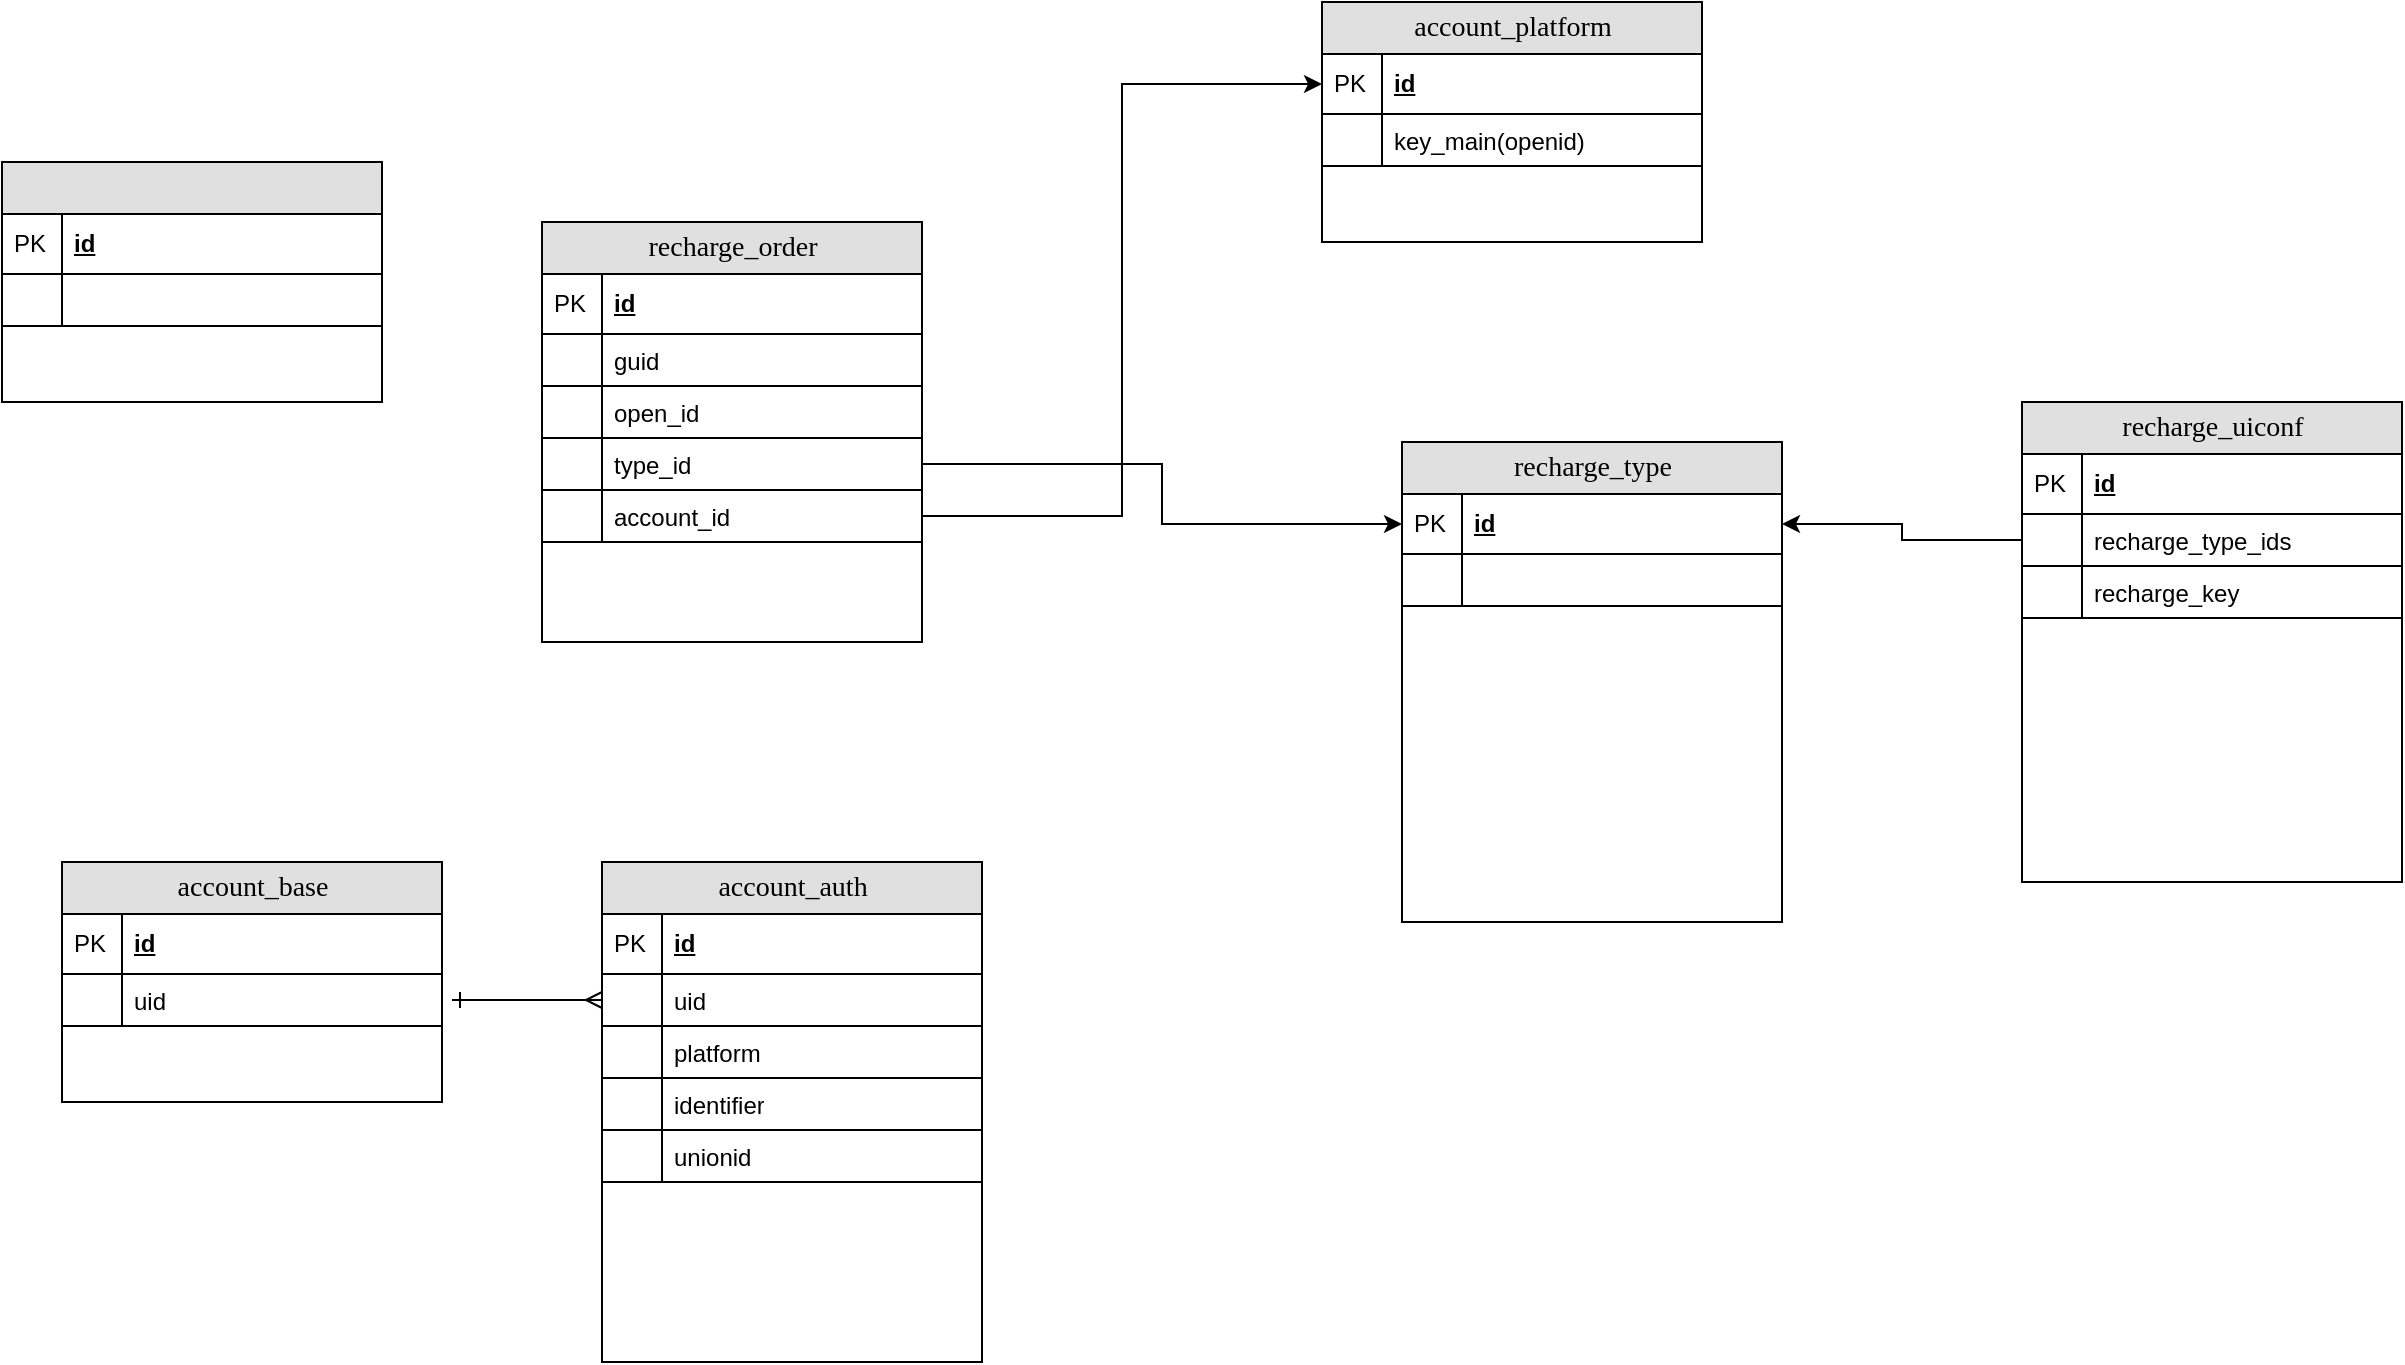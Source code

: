 <mxfile version="14.9.3" type="github">
  <diagram name="Page-1" id="e56a1550-8fbb-45ad-956c-1786394a9013">
    <mxGraphModel dx="1422" dy="1652" grid="1" gridSize="10" guides="1" tooltips="1" connect="1" arrows="1" fold="1" page="1" pageScale="1" pageWidth="1100" pageHeight="850" background="none" math="0" shadow="0">
      <root>
        <mxCell id="0" />
        <mxCell id="1" parent="0" />
        <mxCell id="uE3OYEuJvaQK_ER9NvLX-87" value="account_base" style="swimlane;html=1;fontStyle=0;childLayout=stackLayout;horizontal=1;startSize=26;fillColor=#e0e0e0;horizontalStack=0;resizeParent=1;resizeLast=0;collapsible=1;marginBottom=0;swimlaneFillColor=#ffffff;align=center;rounded=0;shadow=0;comic=0;labelBackgroundColor=none;strokeWidth=1;fontFamily=Verdana;fontSize=14;swimlaneLine=1;" parent="1" vertex="1">
          <mxGeometry x="80" y="250" width="190" height="120" as="geometry">
            <mxRectangle x="220" y="230" width="130" height="26" as="alternateBounds" />
          </mxGeometry>
        </mxCell>
        <mxCell id="uE3OYEuJvaQK_ER9NvLX-88" value="id" style="shape=partialRectangle;top=0;left=0;right=0;bottom=1;html=1;align=left;verticalAlign=middle;fillColor=none;spacingLeft=34;spacingRight=4;whiteSpace=wrap;overflow=hidden;rotatable=0;points=[[0,0.5],[1,0.5]];portConstraint=eastwest;dropTarget=0;fontStyle=5;" parent="uE3OYEuJvaQK_ER9NvLX-87" vertex="1">
          <mxGeometry y="26" width="190" height="30" as="geometry" />
        </mxCell>
        <mxCell id="uE3OYEuJvaQK_ER9NvLX-89" value="PK" style="shape=partialRectangle;top=0;left=0;bottom=0;html=1;fillColor=none;align=left;verticalAlign=middle;spacingLeft=4;spacingRight=4;whiteSpace=wrap;overflow=hidden;rotatable=0;points=[];portConstraint=eastwest;part=1;" parent="uE3OYEuJvaQK_ER9NvLX-88" vertex="1" connectable="0">
          <mxGeometry width="30" height="30" as="geometry" />
        </mxCell>
        <mxCell id="uE3OYEuJvaQK_ER9NvLX-90" value="uid" style="shape=partialRectangle;top=0;left=0;right=0;bottom=1;html=1;align=left;verticalAlign=top;fillColor=none;spacingLeft=34;spacingRight=4;whiteSpace=wrap;overflow=hidden;rotatable=0;points=[[0,0.5],[1,0.5]];portConstraint=eastwest;dropTarget=0;" parent="uE3OYEuJvaQK_ER9NvLX-87" vertex="1">
          <mxGeometry y="56" width="190" height="26" as="geometry" />
        </mxCell>
        <mxCell id="uE3OYEuJvaQK_ER9NvLX-91" value="" style="shape=partialRectangle;top=0;left=0;bottom=0;html=1;fillColor=none;align=left;verticalAlign=top;spacingLeft=4;spacingRight=4;whiteSpace=wrap;overflow=hidden;rotatable=0;points=[];portConstraint=eastwest;part=1;" parent="uE3OYEuJvaQK_ER9NvLX-90" vertex="1" connectable="0">
          <mxGeometry width="30" height="26" as="geometry" />
        </mxCell>
        <mxCell id="uE3OYEuJvaQK_ER9NvLX-147" value="account_auth" style="swimlane;html=1;fontStyle=0;childLayout=stackLayout;horizontal=1;startSize=26;fillColor=#e0e0e0;horizontalStack=0;resizeParent=1;resizeLast=0;collapsible=1;marginBottom=0;swimlaneFillColor=#ffffff;align=center;rounded=0;shadow=0;comic=0;labelBackgroundColor=none;strokeWidth=1;fontFamily=Verdana;fontSize=14;swimlaneLine=1;" parent="1" vertex="1">
          <mxGeometry x="350" y="250" width="190" height="250" as="geometry">
            <mxRectangle x="500" y="230" width="130" height="26" as="alternateBounds" />
          </mxGeometry>
        </mxCell>
        <mxCell id="uE3OYEuJvaQK_ER9NvLX-148" value="id" style="shape=partialRectangle;top=0;left=0;right=0;bottom=1;html=1;align=left;verticalAlign=middle;fillColor=none;spacingLeft=34;spacingRight=4;whiteSpace=wrap;overflow=hidden;rotatable=0;points=[[0,0.5],[1,0.5]];portConstraint=eastwest;dropTarget=0;fontStyle=5;" parent="uE3OYEuJvaQK_ER9NvLX-147" vertex="1">
          <mxGeometry y="26" width="190" height="30" as="geometry" />
        </mxCell>
        <mxCell id="uE3OYEuJvaQK_ER9NvLX-149" value="PK" style="shape=partialRectangle;top=0;left=0;bottom=0;html=1;fillColor=none;align=left;verticalAlign=middle;spacingLeft=4;spacingRight=4;whiteSpace=wrap;overflow=hidden;rotatable=0;points=[];portConstraint=eastwest;part=1;" parent="uE3OYEuJvaQK_ER9NvLX-148" vertex="1" connectable="0">
          <mxGeometry width="30" height="30" as="geometry" />
        </mxCell>
        <mxCell id="uE3OYEuJvaQK_ER9NvLX-150" value="uid" style="shape=partialRectangle;top=0;left=0;right=0;bottom=1;html=1;align=left;verticalAlign=top;fillColor=none;spacingLeft=34;spacingRight=4;whiteSpace=wrap;overflow=hidden;rotatable=0;points=[[0,0.5],[1,0.5]];portConstraint=eastwest;dropTarget=0;" parent="uE3OYEuJvaQK_ER9NvLX-147" vertex="1">
          <mxGeometry y="56" width="190" height="26" as="geometry" />
        </mxCell>
        <mxCell id="uE3OYEuJvaQK_ER9NvLX-151" value="" style="shape=partialRectangle;top=0;left=0;bottom=0;html=1;fillColor=none;align=left;verticalAlign=top;spacingLeft=4;spacingRight=4;whiteSpace=wrap;overflow=hidden;rotatable=0;points=[];portConstraint=eastwest;part=1;" parent="uE3OYEuJvaQK_ER9NvLX-150" vertex="1" connectable="0">
          <mxGeometry width="30" height="26" as="geometry" />
        </mxCell>
        <mxCell id="uE3OYEuJvaQK_ER9NvLX-152" value="platform" style="shape=partialRectangle;top=0;left=0;right=0;bottom=1;html=1;align=left;verticalAlign=top;fillColor=none;spacingLeft=34;spacingRight=4;whiteSpace=wrap;overflow=hidden;rotatable=0;points=[[0,0.5],[1,0.5]];portConstraint=eastwest;dropTarget=0;" parent="uE3OYEuJvaQK_ER9NvLX-147" vertex="1">
          <mxGeometry y="82" width="190" height="26" as="geometry" />
        </mxCell>
        <mxCell id="uE3OYEuJvaQK_ER9NvLX-153" value="" style="shape=partialRectangle;top=0;left=0;bottom=0;html=1;fillColor=none;align=left;verticalAlign=top;spacingLeft=4;spacingRight=4;whiteSpace=wrap;overflow=hidden;rotatable=0;points=[];portConstraint=eastwest;part=1;" parent="uE3OYEuJvaQK_ER9NvLX-152" vertex="1" connectable="0">
          <mxGeometry width="30" height="26" as="geometry" />
        </mxCell>
        <mxCell id="uE3OYEuJvaQK_ER9NvLX-154" value="identifier" style="shape=partialRectangle;top=0;left=0;right=0;bottom=1;html=1;align=left;verticalAlign=top;fillColor=none;spacingLeft=34;spacingRight=4;whiteSpace=wrap;overflow=hidden;rotatable=0;points=[[0,0.5],[1,0.5]];portConstraint=eastwest;dropTarget=0;" parent="uE3OYEuJvaQK_ER9NvLX-147" vertex="1">
          <mxGeometry y="108" width="190" height="26" as="geometry" />
        </mxCell>
        <mxCell id="uE3OYEuJvaQK_ER9NvLX-155" value="" style="shape=partialRectangle;top=0;left=0;bottom=0;html=1;fillColor=none;align=left;verticalAlign=top;spacingLeft=4;spacingRight=4;whiteSpace=wrap;overflow=hidden;rotatable=0;points=[];portConstraint=eastwest;part=1;" parent="uE3OYEuJvaQK_ER9NvLX-154" vertex="1" connectable="0">
          <mxGeometry width="30" height="26" as="geometry" />
        </mxCell>
        <mxCell id="uE3OYEuJvaQK_ER9NvLX-159" value="unionid" style="shape=partialRectangle;top=0;left=0;right=0;bottom=1;html=1;align=left;verticalAlign=top;fillColor=none;spacingLeft=34;spacingRight=4;whiteSpace=wrap;overflow=hidden;rotatable=0;points=[[0,0.5],[1,0.5]];portConstraint=eastwest;dropTarget=0;" parent="uE3OYEuJvaQK_ER9NvLX-147" vertex="1">
          <mxGeometry y="134" width="190" height="26" as="geometry" />
        </mxCell>
        <mxCell id="uE3OYEuJvaQK_ER9NvLX-160" value="" style="shape=partialRectangle;top=0;left=0;bottom=0;html=1;fillColor=none;align=left;verticalAlign=top;spacingLeft=4;spacingRight=4;whiteSpace=wrap;overflow=hidden;rotatable=0;points=[];portConstraint=eastwest;part=1;" parent="uE3OYEuJvaQK_ER9NvLX-159" vertex="1" connectable="0">
          <mxGeometry width="30" height="26" as="geometry" />
        </mxCell>
        <mxCell id="uE3OYEuJvaQK_ER9NvLX-163" value="" style="swimlane;html=1;fontStyle=0;childLayout=stackLayout;horizontal=1;startSize=26;fillColor=#e0e0e0;horizontalStack=0;resizeParent=1;resizeLast=0;collapsible=1;marginBottom=0;swimlaneFillColor=#ffffff;align=center;rounded=0;shadow=0;comic=0;labelBackgroundColor=none;strokeWidth=1;fontFamily=Verdana;fontSize=14;swimlaneLine=1;" parent="1" vertex="1">
          <mxGeometry x="50" y="-100" width="190" height="120" as="geometry" />
        </mxCell>
        <mxCell id="uE3OYEuJvaQK_ER9NvLX-164" value="id" style="shape=partialRectangle;top=0;left=0;right=0;bottom=1;html=1;align=left;verticalAlign=middle;fillColor=none;spacingLeft=34;spacingRight=4;whiteSpace=wrap;overflow=hidden;rotatable=0;points=[[0,0.5],[1,0.5]];portConstraint=eastwest;dropTarget=0;fontStyle=5;" parent="uE3OYEuJvaQK_ER9NvLX-163" vertex="1">
          <mxGeometry y="26" width="190" height="30" as="geometry" />
        </mxCell>
        <mxCell id="uE3OYEuJvaQK_ER9NvLX-165" value="PK" style="shape=partialRectangle;top=0;left=0;bottom=0;html=1;fillColor=none;align=left;verticalAlign=middle;spacingLeft=4;spacingRight=4;whiteSpace=wrap;overflow=hidden;rotatable=0;points=[];portConstraint=eastwest;part=1;" parent="uE3OYEuJvaQK_ER9NvLX-164" vertex="1" connectable="0">
          <mxGeometry width="30" height="30" as="geometry" />
        </mxCell>
        <mxCell id="uE3OYEuJvaQK_ER9NvLX-174" value="" style="shape=partialRectangle;top=0;left=0;right=0;bottom=1;html=1;align=left;verticalAlign=top;fillColor=none;spacingLeft=34;spacingRight=4;whiteSpace=wrap;overflow=hidden;rotatable=0;points=[[0,0.5],[1,0.5]];portConstraint=eastwest;dropTarget=0;" parent="uE3OYEuJvaQK_ER9NvLX-163" vertex="1">
          <mxGeometry y="56" width="190" height="26" as="geometry" />
        </mxCell>
        <mxCell id="uE3OYEuJvaQK_ER9NvLX-175" value="" style="shape=partialRectangle;top=0;left=0;bottom=0;html=1;fillColor=none;align=left;verticalAlign=top;spacingLeft=4;spacingRight=4;whiteSpace=wrap;overflow=hidden;rotatable=0;points=[];portConstraint=eastwest;part=1;" parent="uE3OYEuJvaQK_ER9NvLX-174" vertex="1" connectable="0">
          <mxGeometry width="30" height="26" as="geometry" />
        </mxCell>
        <mxCell id="uE3OYEuJvaQK_ER9NvLX-178" style="edgeStyle=orthogonalEdgeStyle;rounded=0;jumpStyle=arc;orthogonalLoop=1;jettySize=auto;html=1;fontSize=10;startArrow=ERmany;startFill=0;endArrow=ERone;endFill=0;endSize=6;targetPerimeterSpacing=5;strokeWidth=1;" parent="1" source="uE3OYEuJvaQK_ER9NvLX-150" target="uE3OYEuJvaQK_ER9NvLX-90" edge="1">
          <mxGeometry relative="1" as="geometry" />
        </mxCell>
        <mxCell id="tM548SRhyWUISe5AVc8f-1" value="recharge_uiconf" style="swimlane;html=1;fontStyle=0;childLayout=stackLayout;horizontal=1;startSize=26;fillColor=#e0e0e0;horizontalStack=0;resizeParent=1;resizeLast=0;collapsible=1;marginBottom=0;swimlaneFillColor=#ffffff;align=center;rounded=0;shadow=0;comic=0;labelBackgroundColor=none;strokeWidth=1;fontFamily=Verdana;fontSize=14;swimlaneLine=1;" vertex="1" parent="1">
          <mxGeometry x="1060" y="20" width="190" height="240" as="geometry">
            <mxRectangle x="500" y="230" width="130" height="26" as="alternateBounds" />
          </mxGeometry>
        </mxCell>
        <mxCell id="tM548SRhyWUISe5AVc8f-2" value="id" style="shape=partialRectangle;top=0;left=0;right=0;bottom=1;html=1;align=left;verticalAlign=middle;fillColor=none;spacingLeft=34;spacingRight=4;whiteSpace=wrap;overflow=hidden;rotatable=0;points=[[0,0.5],[1,0.5]];portConstraint=eastwest;dropTarget=0;fontStyle=5;" vertex="1" parent="tM548SRhyWUISe5AVc8f-1">
          <mxGeometry y="26" width="190" height="30" as="geometry" />
        </mxCell>
        <mxCell id="tM548SRhyWUISe5AVc8f-3" value="PK" style="shape=partialRectangle;top=0;left=0;bottom=0;html=1;fillColor=none;align=left;verticalAlign=middle;spacingLeft=4;spacingRight=4;whiteSpace=wrap;overflow=hidden;rotatable=0;points=[];portConstraint=eastwest;part=1;" vertex="1" connectable="0" parent="tM548SRhyWUISe5AVc8f-2">
          <mxGeometry width="30" height="30" as="geometry" />
        </mxCell>
        <mxCell id="tM548SRhyWUISe5AVc8f-10" value="recharge_type_ids" style="shape=partialRectangle;top=0;left=0;right=0;bottom=1;html=1;align=left;verticalAlign=top;fillColor=none;spacingLeft=34;spacingRight=4;whiteSpace=wrap;overflow=hidden;rotatable=0;points=[[0,0.5],[1,0.5]];portConstraint=eastwest;dropTarget=0;" vertex="1" parent="tM548SRhyWUISe5AVc8f-1">
          <mxGeometry y="56" width="190" height="26" as="geometry" />
        </mxCell>
        <mxCell id="tM548SRhyWUISe5AVc8f-11" value="" style="shape=partialRectangle;top=0;left=0;bottom=0;html=1;fillColor=none;align=left;verticalAlign=top;spacingLeft=4;spacingRight=4;whiteSpace=wrap;overflow=hidden;rotatable=0;points=[];portConstraint=eastwest;part=1;" vertex="1" connectable="0" parent="tM548SRhyWUISe5AVc8f-10">
          <mxGeometry width="30" height="26" as="geometry" />
        </mxCell>
        <mxCell id="tM548SRhyWUISe5AVc8f-28" value="recharge_key" style="shape=partialRectangle;top=0;left=0;right=0;bottom=1;html=1;align=left;verticalAlign=top;fillColor=none;spacingLeft=34;spacingRight=4;whiteSpace=wrap;overflow=hidden;rotatable=0;points=[[0,0.5],[1,0.5]];portConstraint=eastwest;dropTarget=0;" vertex="1" parent="tM548SRhyWUISe5AVc8f-1">
          <mxGeometry y="82" width="190" height="26" as="geometry" />
        </mxCell>
        <mxCell id="tM548SRhyWUISe5AVc8f-29" value="" style="shape=partialRectangle;top=0;left=0;bottom=0;html=1;fillColor=none;align=left;verticalAlign=top;spacingLeft=4;spacingRight=4;whiteSpace=wrap;overflow=hidden;rotatable=0;points=[];portConstraint=eastwest;part=1;" vertex="1" connectable="0" parent="tM548SRhyWUISe5AVc8f-28">
          <mxGeometry width="30" height="26" as="geometry" />
        </mxCell>
        <mxCell id="tM548SRhyWUISe5AVc8f-12" value="recharge_type" style="swimlane;html=1;fontStyle=0;childLayout=stackLayout;horizontal=1;startSize=26;fillColor=#e0e0e0;horizontalStack=0;resizeParent=1;resizeLast=0;collapsible=1;marginBottom=0;swimlaneFillColor=#ffffff;align=center;rounded=0;shadow=0;comic=0;labelBackgroundColor=none;strokeWidth=1;fontFamily=Verdana;fontSize=14;swimlaneLine=1;" vertex="1" parent="1">
          <mxGeometry x="750" y="40" width="190" height="240" as="geometry">
            <mxRectangle x="500" y="230" width="130" height="26" as="alternateBounds" />
          </mxGeometry>
        </mxCell>
        <mxCell id="tM548SRhyWUISe5AVc8f-13" value="id" style="shape=partialRectangle;top=0;left=0;right=0;bottom=1;html=1;align=left;verticalAlign=middle;fillColor=none;spacingLeft=34;spacingRight=4;whiteSpace=wrap;overflow=hidden;rotatable=0;points=[[0,0.5],[1,0.5]];portConstraint=eastwest;dropTarget=0;fontStyle=5;" vertex="1" parent="tM548SRhyWUISe5AVc8f-12">
          <mxGeometry y="26" width="190" height="30" as="geometry" />
        </mxCell>
        <mxCell id="tM548SRhyWUISe5AVc8f-14" value="PK" style="shape=partialRectangle;top=0;left=0;bottom=0;html=1;fillColor=none;align=left;verticalAlign=middle;spacingLeft=4;spacingRight=4;whiteSpace=wrap;overflow=hidden;rotatable=0;points=[];portConstraint=eastwest;part=1;" vertex="1" connectable="0" parent="tM548SRhyWUISe5AVc8f-13">
          <mxGeometry width="30" height="30" as="geometry" />
        </mxCell>
        <mxCell id="tM548SRhyWUISe5AVc8f-15" value="" style="shape=partialRectangle;top=0;left=0;right=0;bottom=1;html=1;align=left;verticalAlign=top;fillColor=none;spacingLeft=34;spacingRight=4;whiteSpace=wrap;overflow=hidden;rotatable=0;points=[[0,0.5],[1,0.5]];portConstraint=eastwest;dropTarget=0;" vertex="1" parent="tM548SRhyWUISe5AVc8f-12">
          <mxGeometry y="56" width="190" height="26" as="geometry" />
        </mxCell>
        <mxCell id="tM548SRhyWUISe5AVc8f-16" value="" style="shape=partialRectangle;top=0;left=0;bottom=0;html=1;fillColor=none;align=left;verticalAlign=top;spacingLeft=4;spacingRight=4;whiteSpace=wrap;overflow=hidden;rotatable=0;points=[];portConstraint=eastwest;part=1;" vertex="1" connectable="0" parent="tM548SRhyWUISe5AVc8f-15">
          <mxGeometry width="30" height="26" as="geometry" />
        </mxCell>
        <mxCell id="tM548SRhyWUISe5AVc8f-17" style="edgeStyle=orthogonalEdgeStyle;rounded=0;orthogonalLoop=1;jettySize=auto;html=1;exitX=0;exitY=0.5;exitDx=0;exitDy=0;entryX=1;entryY=0.5;entryDx=0;entryDy=0;" edge="1" parent="1" source="tM548SRhyWUISe5AVc8f-10" target="tM548SRhyWUISe5AVc8f-13">
          <mxGeometry relative="1" as="geometry">
            <mxPoint x="790" y="239" as="targetPoint" />
          </mxGeometry>
        </mxCell>
        <mxCell id="tM548SRhyWUISe5AVc8f-18" value="recharge_order" style="swimlane;html=1;fontStyle=0;childLayout=stackLayout;horizontal=1;startSize=26;fillColor=#e0e0e0;horizontalStack=0;resizeParent=1;resizeLast=0;collapsible=1;marginBottom=0;swimlaneFillColor=#ffffff;align=center;rounded=0;shadow=0;comic=0;labelBackgroundColor=none;strokeWidth=1;fontFamily=Verdana;fontSize=14;swimlaneLine=1;" vertex="1" parent="1">
          <mxGeometry x="320" y="-70" width="190" height="210" as="geometry">
            <mxRectangle x="220" y="230" width="130" height="26" as="alternateBounds" />
          </mxGeometry>
        </mxCell>
        <mxCell id="tM548SRhyWUISe5AVc8f-19" value="id" style="shape=partialRectangle;top=0;left=0;right=0;bottom=1;html=1;align=left;verticalAlign=middle;fillColor=none;spacingLeft=34;spacingRight=4;whiteSpace=wrap;overflow=hidden;rotatable=0;points=[[0,0.5],[1,0.5]];portConstraint=eastwest;dropTarget=0;fontStyle=5;" vertex="1" parent="tM548SRhyWUISe5AVc8f-18">
          <mxGeometry y="26" width="190" height="30" as="geometry" />
        </mxCell>
        <mxCell id="tM548SRhyWUISe5AVc8f-20" value="PK" style="shape=partialRectangle;top=0;left=0;bottom=0;html=1;fillColor=none;align=left;verticalAlign=middle;spacingLeft=4;spacingRight=4;whiteSpace=wrap;overflow=hidden;rotatable=0;points=[];portConstraint=eastwest;part=1;" vertex="1" connectable="0" parent="tM548SRhyWUISe5AVc8f-19">
          <mxGeometry width="30" height="30" as="geometry" />
        </mxCell>
        <mxCell id="tM548SRhyWUISe5AVc8f-21" value="guid" style="shape=partialRectangle;top=0;left=0;right=0;bottom=1;html=1;align=left;verticalAlign=top;fillColor=none;spacingLeft=34;spacingRight=4;whiteSpace=wrap;overflow=hidden;rotatable=0;points=[[0,0.5],[1,0.5]];portConstraint=eastwest;dropTarget=0;" vertex="1" parent="tM548SRhyWUISe5AVc8f-18">
          <mxGeometry y="56" width="190" height="26" as="geometry" />
        </mxCell>
        <mxCell id="tM548SRhyWUISe5AVc8f-22" value="" style="shape=partialRectangle;top=0;left=0;bottom=0;html=1;fillColor=none;align=left;verticalAlign=top;spacingLeft=4;spacingRight=4;whiteSpace=wrap;overflow=hidden;rotatable=0;points=[];portConstraint=eastwest;part=1;" vertex="1" connectable="0" parent="tM548SRhyWUISe5AVc8f-21">
          <mxGeometry width="30" height="26" as="geometry" />
        </mxCell>
        <mxCell id="tM548SRhyWUISe5AVc8f-23" value="open_id" style="shape=partialRectangle;top=0;left=0;right=0;bottom=1;html=1;align=left;verticalAlign=top;fillColor=none;spacingLeft=34;spacingRight=4;whiteSpace=wrap;overflow=hidden;rotatable=0;points=[[0,0.5],[1,0.5]];portConstraint=eastwest;dropTarget=0;" vertex="1" parent="tM548SRhyWUISe5AVc8f-18">
          <mxGeometry y="82" width="190" height="26" as="geometry" />
        </mxCell>
        <mxCell id="tM548SRhyWUISe5AVc8f-24" value="" style="shape=partialRectangle;top=0;left=0;bottom=0;html=1;fillColor=none;align=left;verticalAlign=top;spacingLeft=4;spacingRight=4;whiteSpace=wrap;overflow=hidden;rotatable=0;points=[];portConstraint=eastwest;part=1;" vertex="1" connectable="0" parent="tM548SRhyWUISe5AVc8f-23">
          <mxGeometry width="30" height="26" as="geometry" />
        </mxCell>
        <mxCell id="tM548SRhyWUISe5AVc8f-25" value="type_id" style="shape=partialRectangle;top=0;left=0;right=0;bottom=1;html=1;align=left;verticalAlign=top;fillColor=none;spacingLeft=34;spacingRight=4;whiteSpace=wrap;overflow=hidden;rotatable=0;points=[[0,0.5],[1,0.5]];portConstraint=eastwest;dropTarget=0;" vertex="1" parent="tM548SRhyWUISe5AVc8f-18">
          <mxGeometry y="108" width="190" height="26" as="geometry" />
        </mxCell>
        <mxCell id="tM548SRhyWUISe5AVc8f-26" value="" style="shape=partialRectangle;top=0;left=0;bottom=0;html=1;fillColor=none;align=left;verticalAlign=top;spacingLeft=4;spacingRight=4;whiteSpace=wrap;overflow=hidden;rotatable=0;points=[];portConstraint=eastwest;part=1;" vertex="1" connectable="0" parent="tM548SRhyWUISe5AVc8f-25">
          <mxGeometry width="30" height="26" as="geometry" />
        </mxCell>
        <mxCell id="tM548SRhyWUISe5AVc8f-40" value="account_id" style="shape=partialRectangle;top=0;left=0;right=0;bottom=1;html=1;align=left;verticalAlign=top;fillColor=none;spacingLeft=34;spacingRight=4;whiteSpace=wrap;overflow=hidden;rotatable=0;points=[[0,0.5],[1,0.5]];portConstraint=eastwest;dropTarget=0;" vertex="1" parent="tM548SRhyWUISe5AVc8f-18">
          <mxGeometry y="134" width="190" height="26" as="geometry" />
        </mxCell>
        <mxCell id="tM548SRhyWUISe5AVc8f-41" value="" style="shape=partialRectangle;top=0;left=0;bottom=0;html=1;fillColor=none;align=left;verticalAlign=top;spacingLeft=4;spacingRight=4;whiteSpace=wrap;overflow=hidden;rotatable=0;points=[];portConstraint=eastwest;part=1;" vertex="1" connectable="0" parent="tM548SRhyWUISe5AVc8f-40">
          <mxGeometry width="30" height="26" as="geometry" />
        </mxCell>
        <mxCell id="tM548SRhyWUISe5AVc8f-27" style="edgeStyle=orthogonalEdgeStyle;rounded=0;orthogonalLoop=1;jettySize=auto;html=1;entryX=0;entryY=0.5;entryDx=0;entryDy=0;" edge="1" parent="1" source="tM548SRhyWUISe5AVc8f-25" target="tM548SRhyWUISe5AVc8f-13">
          <mxGeometry relative="1" as="geometry" />
        </mxCell>
        <mxCell id="tM548SRhyWUISe5AVc8f-35" value="account_platform" style="swimlane;html=1;fontStyle=0;childLayout=stackLayout;horizontal=1;startSize=26;fillColor=#e0e0e0;horizontalStack=0;resizeParent=1;resizeLast=0;collapsible=1;marginBottom=0;swimlaneFillColor=#ffffff;align=center;rounded=0;shadow=0;comic=0;labelBackgroundColor=none;strokeWidth=1;fontFamily=Verdana;fontSize=14;swimlaneLine=1;" vertex="1" parent="1">
          <mxGeometry x="710" y="-180" width="190" height="120" as="geometry" />
        </mxCell>
        <mxCell id="tM548SRhyWUISe5AVc8f-36" value="id" style="shape=partialRectangle;top=0;left=0;right=0;bottom=1;html=1;align=left;verticalAlign=middle;fillColor=none;spacingLeft=34;spacingRight=4;whiteSpace=wrap;overflow=hidden;rotatable=0;points=[[0,0.5],[1,0.5]];portConstraint=eastwest;dropTarget=0;fontStyle=5;" vertex="1" parent="tM548SRhyWUISe5AVc8f-35">
          <mxGeometry y="26" width="190" height="30" as="geometry" />
        </mxCell>
        <mxCell id="tM548SRhyWUISe5AVc8f-37" value="PK" style="shape=partialRectangle;top=0;left=0;bottom=0;html=1;fillColor=none;align=left;verticalAlign=middle;spacingLeft=4;spacingRight=4;whiteSpace=wrap;overflow=hidden;rotatable=0;points=[];portConstraint=eastwest;part=1;" vertex="1" connectable="0" parent="tM548SRhyWUISe5AVc8f-36">
          <mxGeometry width="30" height="30" as="geometry" />
        </mxCell>
        <mxCell id="tM548SRhyWUISe5AVc8f-38" value="key_main(openid)" style="shape=partialRectangle;top=0;left=0;right=0;bottom=1;html=1;align=left;verticalAlign=top;fillColor=none;spacingLeft=34;spacingRight=4;whiteSpace=wrap;overflow=hidden;rotatable=0;points=[[0,0.5],[1,0.5]];portConstraint=eastwest;dropTarget=0;" vertex="1" parent="tM548SRhyWUISe5AVc8f-35">
          <mxGeometry y="56" width="190" height="26" as="geometry" />
        </mxCell>
        <mxCell id="tM548SRhyWUISe5AVc8f-39" value="" style="shape=partialRectangle;top=0;left=0;bottom=0;html=1;fillColor=none;align=left;verticalAlign=top;spacingLeft=4;spacingRight=4;whiteSpace=wrap;overflow=hidden;rotatable=0;points=[];portConstraint=eastwest;part=1;" vertex="1" connectable="0" parent="tM548SRhyWUISe5AVc8f-38">
          <mxGeometry width="30" height="26" as="geometry" />
        </mxCell>
        <mxCell id="tM548SRhyWUISe5AVc8f-42" style="edgeStyle=orthogonalEdgeStyle;rounded=0;orthogonalLoop=1;jettySize=auto;html=1;entryX=0;entryY=0.5;entryDx=0;entryDy=0;" edge="1" parent="1" source="tM548SRhyWUISe5AVc8f-40" target="tM548SRhyWUISe5AVc8f-36">
          <mxGeometry relative="1" as="geometry" />
        </mxCell>
      </root>
    </mxGraphModel>
  </diagram>
</mxfile>
